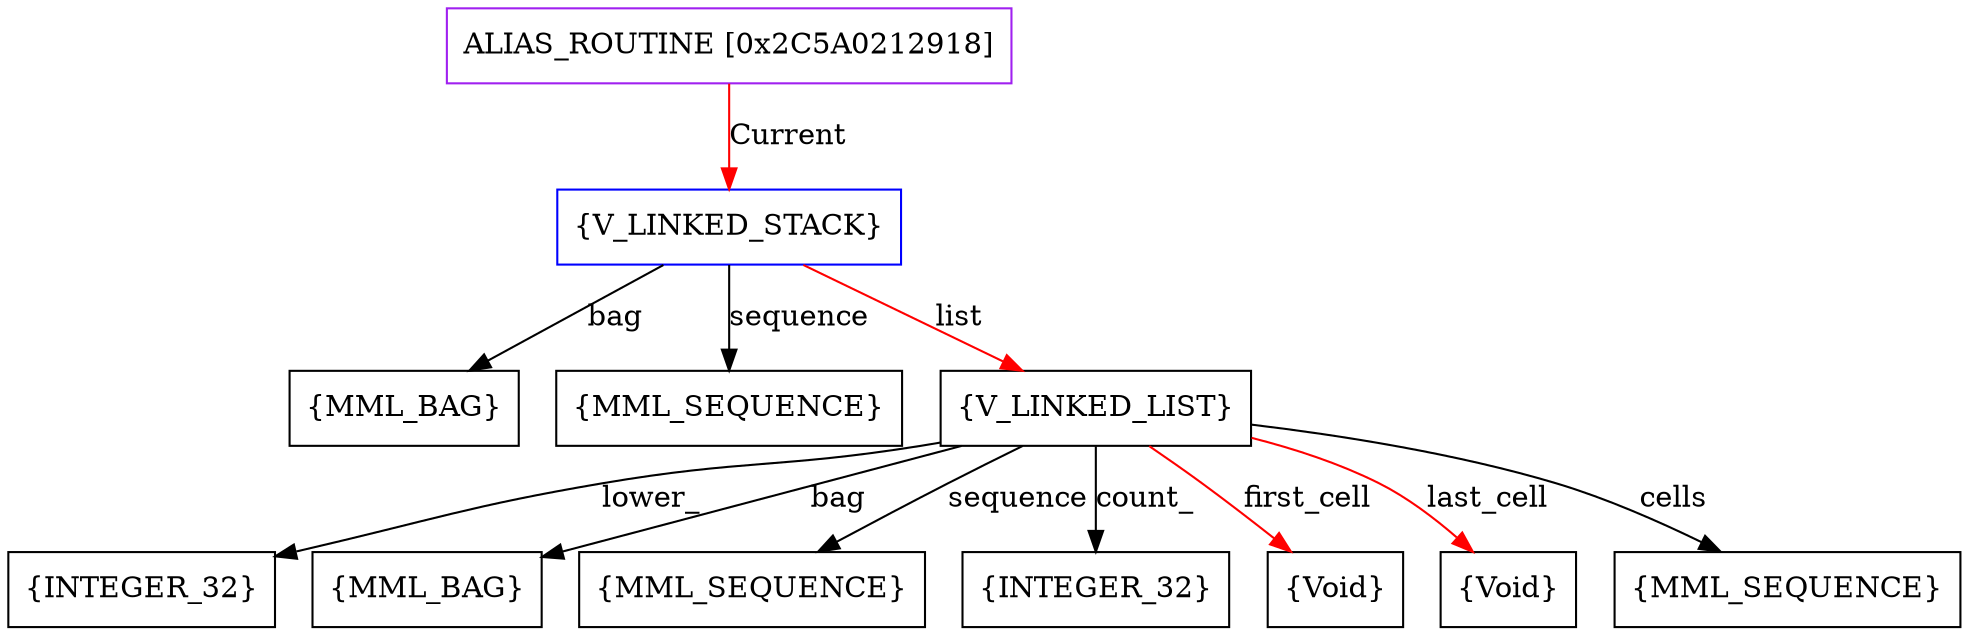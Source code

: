 digraph g {
	node [shape=box]
	b1[color=purple label=<ALIAS_ROUTINE [0x2C5A0212918]>]
	b2[color=blue label=<{V_LINKED_STACK}>]
	b3[label=<{MML_BAG}>]
	b4[label=<{MML_SEQUENCE}>]
	b5[label=<{V_LINKED_LIST}>]
	b6[label=<{INTEGER_32}>]
	b7[label=<{MML_BAG}>]
	b8[label=<{MML_SEQUENCE}>]
	b9[label=<{INTEGER_32}>]
	b10[label=<{Void}>]
	b11[label=<{Void}>]
	b12[label=<{MML_SEQUENCE}>]
	b1->b2[color=red label=<Current>]
	b2->b3[label=<bag>]
	b2->b4[label=<sequence>]
	b2->b5[color=red label=<list>]
	b5->b6[label=<lower_>]
	b5->b7[label=<bag>]
	b5->b8[label=<sequence>]
	b5->b9[label=<count_>]
	b5->b10[color=red label=<first_cell>]
	b5->b11[color=red label=<last_cell>]
	b5->b12[label=<cells>]
}
